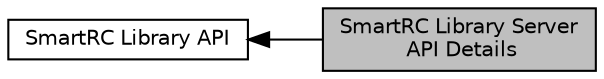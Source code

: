 digraph "SmartRC Library Server API Details"
{
  bgcolor="transparent";
  edge [fontname="Helvetica",fontsize="10",labelfontname="Helvetica",labelfontsize="10"];
  node [fontname="Helvetica",fontsize="10",shape=box];
  rankdir=LR;
  Node2 [label="SmartRC Library API",height=0.2,width=0.4,color="black",URL="$de/dc3/group__srcv3-api.html",tooltip="SmartRC Library API."];
  Node1 [label="SmartRC Library Server\l API Details",height=0.2,width=0.4,color="black", fillcolor="grey75", style="filled", fontcolor="black",tooltip="SmartRC Library Server API, in file lib_smartrc_server_api.h."];
  Node2->Node1 [shape=plaintext, dir="back", style="solid"];
}
